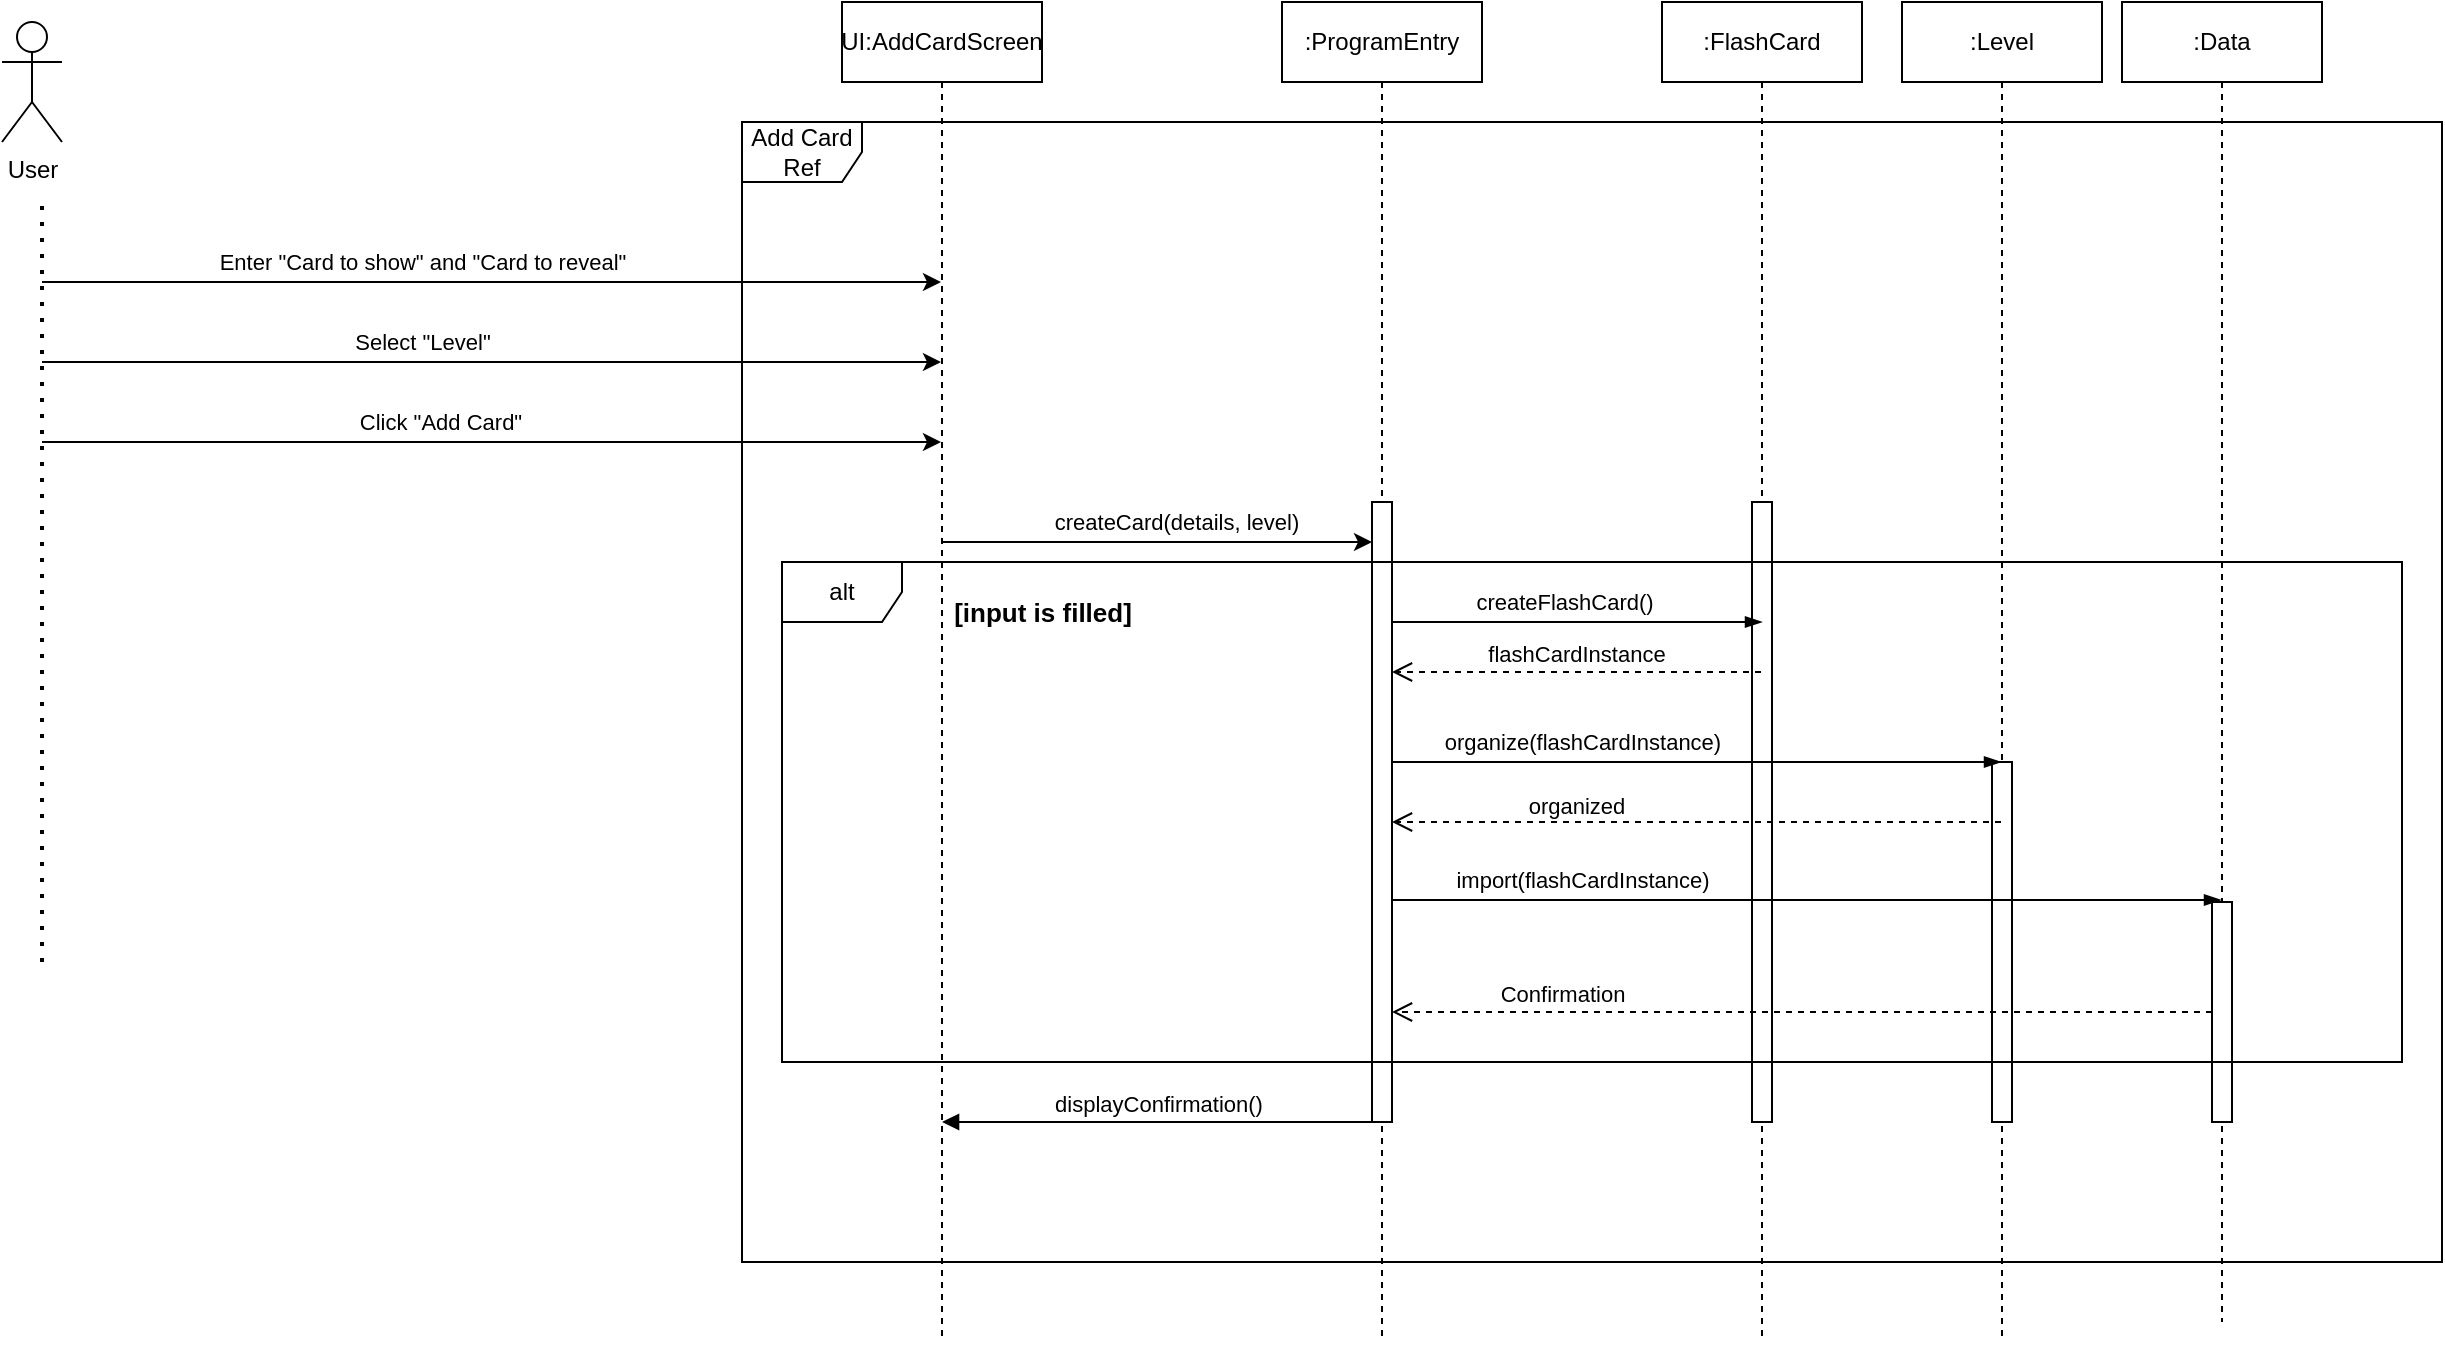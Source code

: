 <mxfile version="24.0.1" type="github">
  <diagram name="Page-1" id="2YBvvXClWsGukQMizWep">
    <mxGraphModel dx="1955" dy="569" grid="1" gridSize="10" guides="1" tooltips="1" connect="1" arrows="1" fold="1" page="1" pageScale="1" pageWidth="850" pageHeight="1100" math="0" shadow="0">
      <root>
        <mxCell id="0" />
        <mxCell id="1" parent="0" />
        <mxCell id="aM9ryv3xv72pqoxQDRHE-1" value="UI:AddCardScreen" style="shape=umlLifeline;perimeter=lifelinePerimeter;whiteSpace=wrap;html=1;container=0;dropTarget=0;collapsible=0;recursiveResize=0;outlineConnect=0;portConstraint=eastwest;newEdgeStyle={&quot;edgeStyle&quot;:&quot;elbowEdgeStyle&quot;,&quot;elbow&quot;:&quot;vertical&quot;,&quot;curved&quot;:0,&quot;rounded&quot;:0};" parent="1" vertex="1">
          <mxGeometry x="330" y="100" width="100" height="670" as="geometry" />
        </mxCell>
        <mxCell id="aM9ryv3xv72pqoxQDRHE-5" value=":ProgramEntry" style="shape=umlLifeline;perimeter=lifelinePerimeter;whiteSpace=wrap;html=1;container=0;dropTarget=0;collapsible=0;recursiveResize=0;outlineConnect=0;portConstraint=eastwest;newEdgeStyle={&quot;edgeStyle&quot;:&quot;elbowEdgeStyle&quot;,&quot;elbow&quot;:&quot;vertical&quot;,&quot;curved&quot;:0,&quot;rounded&quot;:0};" parent="1" vertex="1">
          <mxGeometry x="550" y="100" width="100" height="670" as="geometry" />
        </mxCell>
        <mxCell id="YUh8d4OaZrOM5soigd_F-1" value="Add Card Ref" style="shape=umlFrame;whiteSpace=wrap;html=1;pointerEvents=0;" parent="1" vertex="1">
          <mxGeometry x="280" y="160" width="850" height="570" as="geometry" />
        </mxCell>
        <mxCell id="YUh8d4OaZrOM5soigd_F-2" value=":FlashCard" style="shape=umlLifeline;perimeter=lifelinePerimeter;whiteSpace=wrap;html=1;container=1;dropTarget=0;collapsible=0;recursiveResize=0;outlineConnect=0;portConstraint=eastwest;newEdgeStyle={&quot;curved&quot;:0,&quot;rounded&quot;:0};" parent="1" vertex="1">
          <mxGeometry x="740" y="100" width="100" height="670" as="geometry" />
        </mxCell>
        <mxCell id="XK77gLLdWc2-d-Yq1FGP-7" value="" style="html=1;points=[[0,0,0,0,5],[0,1,0,0,-5],[1,0,0,0,5],[1,1,0,0,-5]];perimeter=orthogonalPerimeter;outlineConnect=0;targetShapes=umlLifeline;portConstraint=eastwest;newEdgeStyle={&quot;curved&quot;:0,&quot;rounded&quot;:0};" vertex="1" parent="YUh8d4OaZrOM5soigd_F-2">
          <mxGeometry x="45" y="250" width="10" height="310" as="geometry" />
        </mxCell>
        <mxCell id="YUh8d4OaZrOM5soigd_F-3" value=":Level" style="shape=umlLifeline;perimeter=lifelinePerimeter;whiteSpace=wrap;html=1;container=1;dropTarget=0;collapsible=0;recursiveResize=0;outlineConnect=0;portConstraint=eastwest;newEdgeStyle={&quot;curved&quot;:0,&quot;rounded&quot;:0};" parent="1" vertex="1">
          <mxGeometry x="860" y="100" width="100" height="670" as="geometry" />
        </mxCell>
        <mxCell id="XK77gLLdWc2-d-Yq1FGP-8" value="" style="html=1;points=[[0,0,0,0,5],[0,1,0,0,-5],[1,0,0,0,5],[1,1,0,0,-5]];perimeter=orthogonalPerimeter;outlineConnect=0;targetShapes=umlLifeline;portConstraint=eastwest;newEdgeStyle={&quot;curved&quot;:0,&quot;rounded&quot;:0};" vertex="1" parent="YUh8d4OaZrOM5soigd_F-3">
          <mxGeometry x="45" y="380" width="10" height="180" as="geometry" />
        </mxCell>
        <mxCell id="YUh8d4OaZrOM5soigd_F-4" value=":Data" style="shape=umlLifeline;perimeter=lifelinePerimeter;whiteSpace=wrap;html=1;container=1;dropTarget=0;collapsible=0;recursiveResize=0;outlineConnect=0;portConstraint=eastwest;newEdgeStyle={&quot;curved&quot;:0,&quot;rounded&quot;:0};" parent="1" vertex="1">
          <mxGeometry x="970" y="100" width="100" height="660" as="geometry" />
        </mxCell>
        <mxCell id="XK77gLLdWc2-d-Yq1FGP-17" value="" style="html=1;points=[[0,0,0,0,5],[0,1,0,0,-5],[1,0,0,0,5],[1,1,0,0,-5]];perimeter=orthogonalPerimeter;outlineConnect=0;targetShapes=umlLifeline;portConstraint=eastwest;newEdgeStyle={&quot;curved&quot;:0,&quot;rounded&quot;:0};" vertex="1" parent="YUh8d4OaZrOM5soigd_F-4">
          <mxGeometry x="45" y="450" width="10" height="110" as="geometry" />
        </mxCell>
        <mxCell id="YUh8d4OaZrOM5soigd_F-5" value="User" style="shape=umlActor;verticalLabelPosition=bottom;verticalAlign=top;html=1;outlineConnect=0;" parent="1" vertex="1">
          <mxGeometry x="-90" y="110" width="30" height="60" as="geometry" />
        </mxCell>
        <mxCell id="YUh8d4OaZrOM5soigd_F-7" value="" style="endArrow=none;dashed=1;html=1;dashPattern=1 3;strokeWidth=2;rounded=0;" parent="1" edge="1">
          <mxGeometry width="50" height="50" relative="1" as="geometry">
            <mxPoint x="-70" y="580" as="sourcePoint" />
            <mxPoint x="-70" y="200" as="targetPoint" />
          </mxGeometry>
        </mxCell>
        <mxCell id="548Dcg6xIAPnq4ezfdzh-2" value="" style="endArrow=classic;html=1;rounded=0;" parent="1" target="aM9ryv3xv72pqoxQDRHE-1" edge="1">
          <mxGeometry width="50" height="50" relative="1" as="geometry">
            <mxPoint x="-70" y="240" as="sourcePoint" />
            <mxPoint x="400" y="280" as="targetPoint" />
            <Array as="points">
              <mxPoint x="100" y="240" />
            </Array>
          </mxGeometry>
        </mxCell>
        <mxCell id="XK77gLLdWc2-d-Yq1FGP-2" value="Enter &quot;Card to show&quot; and &quot;Card to reveal&quot;" style="edgeLabel;html=1;align=center;verticalAlign=middle;resizable=0;points=[];" vertex="1" connectable="0" parent="548Dcg6xIAPnq4ezfdzh-2">
          <mxGeometry x="-0.356" y="-3" relative="1" as="geometry">
            <mxPoint x="45" y="-13" as="offset" />
          </mxGeometry>
        </mxCell>
        <mxCell id="548Dcg6xIAPnq4ezfdzh-5" value="" style="endArrow=classic;html=1;rounded=0;" parent="1" target="aM9ryv3xv72pqoxQDRHE-1" edge="1">
          <mxGeometry width="50" height="50" relative="1" as="geometry">
            <mxPoint x="-70" y="280" as="sourcePoint" />
            <mxPoint x="200" y="310" as="targetPoint" />
          </mxGeometry>
        </mxCell>
        <mxCell id="XK77gLLdWc2-d-Yq1FGP-3" value="Select &quot;Level&quot;" style="edgeLabel;html=1;align=center;verticalAlign=middle;resizable=0;points=[];" vertex="1" connectable="0" parent="548Dcg6xIAPnq4ezfdzh-5">
          <mxGeometry x="-0.107" y="4" relative="1" as="geometry">
            <mxPoint x="-11" y="-6" as="offset" />
          </mxGeometry>
        </mxCell>
        <mxCell id="548Dcg6xIAPnq4ezfdzh-6" value="" style="endArrow=classic;html=1;rounded=0;" parent="1" target="aM9ryv3xv72pqoxQDRHE-1" edge="1">
          <mxGeometry width="50" height="50" relative="1" as="geometry">
            <mxPoint x="-70" y="320" as="sourcePoint" />
            <mxPoint x="400" y="280" as="targetPoint" />
          </mxGeometry>
        </mxCell>
        <mxCell id="XK77gLLdWc2-d-Yq1FGP-4" value="Click &quot;Add Card&quot;" style="edgeLabel;html=1;align=center;verticalAlign=middle;resizable=0;points=[];" vertex="1" connectable="0" parent="548Dcg6xIAPnq4ezfdzh-6">
          <mxGeometry x="-0.116" relative="1" as="geometry">
            <mxPoint y="-10" as="offset" />
          </mxGeometry>
        </mxCell>
        <mxCell id="548Dcg6xIAPnq4ezfdzh-8" value="" style="endArrow=classic;html=1;rounded=0;" parent="1" edge="1">
          <mxGeometry width="50" height="50" relative="1" as="geometry">
            <mxPoint x="380" y="370" as="sourcePoint" />
            <mxPoint x="595" y="370" as="targetPoint" />
            <Array as="points">
              <mxPoint x="440" y="370" />
            </Array>
          </mxGeometry>
        </mxCell>
        <mxCell id="XK77gLLdWc2-d-Yq1FGP-5" value="createCard(details, level)" style="edgeLabel;html=1;align=center;verticalAlign=middle;resizable=0;points=[];" vertex="1" connectable="0" parent="548Dcg6xIAPnq4ezfdzh-8">
          <mxGeometry x="0.166" relative="1" as="geometry">
            <mxPoint x="-9" y="-10" as="offset" />
          </mxGeometry>
        </mxCell>
        <mxCell id="XK77gLLdWc2-d-Yq1FGP-6" value="" style="html=1;points=[[0,0,0,0,5],[0,1,0,0,-5],[1,0,0,0,5],[1,1,0,0,-5]];perimeter=orthogonalPerimeter;outlineConnect=0;targetShapes=umlLifeline;portConstraint=eastwest;newEdgeStyle={&quot;curved&quot;:0,&quot;rounded&quot;:0};" vertex="1" parent="1">
          <mxGeometry x="595" y="350" width="10" height="310" as="geometry" />
        </mxCell>
        <mxCell id="XK77gLLdWc2-d-Yq1FGP-9" value="" style="fontSize=12;html=1;endArrow=blockThin;endFill=1;rounded=0;" edge="1" parent="1">
          <mxGeometry width="160" relative="1" as="geometry">
            <mxPoint x="605" y="410" as="sourcePoint" />
            <mxPoint x="790" y="410" as="targetPoint" />
          </mxGeometry>
        </mxCell>
        <mxCell id="XK77gLLdWc2-d-Yq1FGP-10" value="createFlashCard()" style="edgeLabel;html=1;align=center;verticalAlign=middle;resizable=0;points=[];" vertex="1" connectable="0" parent="XK77gLLdWc2-d-Yq1FGP-9">
          <mxGeometry x="-0.068" y="1" relative="1" as="geometry">
            <mxPoint y="-9" as="offset" />
          </mxGeometry>
        </mxCell>
        <mxCell id="XK77gLLdWc2-d-Yq1FGP-11" value="flashCardInstance" style="html=1;verticalAlign=bottom;endArrow=open;dashed=1;endSize=8;curved=0;rounded=0;" edge="1" parent="1" source="YUh8d4OaZrOM5soigd_F-2" target="XK77gLLdWc2-d-Yq1FGP-6">
          <mxGeometry relative="1" as="geometry">
            <mxPoint x="730" y="424.5" as="sourcePoint" />
            <mxPoint x="650" y="424.5" as="targetPoint" />
          </mxGeometry>
        </mxCell>
        <mxCell id="XK77gLLdWc2-d-Yq1FGP-12" value="" style="fontSize=12;html=1;endArrow=blockThin;endFill=1;rounded=0;exitX=0.26;exitY=0.338;exitDx=0;exitDy=0;exitPerimeter=0;" edge="1" parent="1" target="YUh8d4OaZrOM5soigd_F-3">
          <mxGeometry width="160" relative="1" as="geometry">
            <mxPoint x="605" y="480" as="sourcePoint" />
            <mxPoint x="760" y="480" as="targetPoint" />
          </mxGeometry>
        </mxCell>
        <mxCell id="XK77gLLdWc2-d-Yq1FGP-13" value="organize(flashCardInstance)" style="edgeLabel;html=1;align=center;verticalAlign=middle;resizable=0;points=[];" vertex="1" connectable="0" parent="XK77gLLdWc2-d-Yq1FGP-12">
          <mxGeometry x="-0.068" y="1" relative="1" as="geometry">
            <mxPoint x="-47" y="-9" as="offset" />
          </mxGeometry>
        </mxCell>
        <mxCell id="XK77gLLdWc2-d-Yq1FGP-14" value="organized" style="html=1;verticalAlign=bottom;endArrow=open;dashed=1;endSize=8;curved=0;rounded=0;" edge="1" parent="1" target="XK77gLLdWc2-d-Yq1FGP-6">
          <mxGeometry x="0.407" y="1" relative="1" as="geometry">
            <mxPoint x="909.5" y="510" as="sourcePoint" />
            <mxPoint x="605" y="510" as="targetPoint" />
            <mxPoint x="1" as="offset" />
          </mxGeometry>
        </mxCell>
        <mxCell id="XK77gLLdWc2-d-Yq1FGP-15" value="" style="fontSize=12;html=1;endArrow=blockThin;endFill=1;rounded=0;" edge="1" parent="1" target="YUh8d4OaZrOM5soigd_F-4">
          <mxGeometry width="160" relative="1" as="geometry">
            <mxPoint x="605" y="549" as="sourcePoint" />
            <mxPoint x="910" y="549" as="targetPoint" />
          </mxGeometry>
        </mxCell>
        <mxCell id="XK77gLLdWc2-d-Yq1FGP-16" value="import(flashCardInstance)" style="edgeLabel;html=1;align=center;verticalAlign=middle;resizable=0;points=[];" vertex="1" connectable="0" parent="XK77gLLdWc2-d-Yq1FGP-15">
          <mxGeometry x="-0.068" y="1" relative="1" as="geometry">
            <mxPoint x="-98" y="-9" as="offset" />
          </mxGeometry>
        </mxCell>
        <mxCell id="XK77gLLdWc2-d-Yq1FGP-18" value="Confirmation" style="html=1;verticalAlign=bottom;endArrow=open;dashed=1;endSize=8;curved=0;rounded=0;" edge="1" parent="1" source="XK77gLLdWc2-d-Yq1FGP-17" target="XK77gLLdWc2-d-Yq1FGP-6">
          <mxGeometry x="0.585" relative="1" as="geometry">
            <mxPoint x="1010" y="600" as="sourcePoint" />
            <mxPoint x="610" y="600" as="targetPoint" />
            <mxPoint as="offset" />
          </mxGeometry>
        </mxCell>
        <mxCell id="XK77gLLdWc2-d-Yq1FGP-19" value="displayConfirmation()" style="html=1;verticalAlign=bottom;endArrow=block;curved=0;rounded=0;" edge="1" parent="1">
          <mxGeometry width="80" relative="1" as="geometry">
            <mxPoint x="595" y="660" as="sourcePoint" />
            <mxPoint x="380.035" y="660" as="targetPoint" />
          </mxGeometry>
        </mxCell>
        <mxCell id="XK77gLLdWc2-d-Yq1FGP-23" value="alt" style="shape=umlFrame;whiteSpace=wrap;html=1;pointerEvents=0;" vertex="1" parent="1">
          <mxGeometry x="300" y="380" width="810" height="250" as="geometry" />
        </mxCell>
        <mxCell id="XK77gLLdWc2-d-Yq1FGP-24" value="&lt;font style=&quot;font-size: 13px;&quot;&gt;&lt;b&gt;[input is filled]&lt;/b&gt;&lt;/font&gt;" style="text;html=1;align=center;verticalAlign=middle;resizable=0;points=[];autosize=1;strokeColor=none;fillColor=none;" vertex="1" parent="1">
          <mxGeometry x="375" y="390" width="110" height="30" as="geometry" />
        </mxCell>
      </root>
    </mxGraphModel>
  </diagram>
</mxfile>
